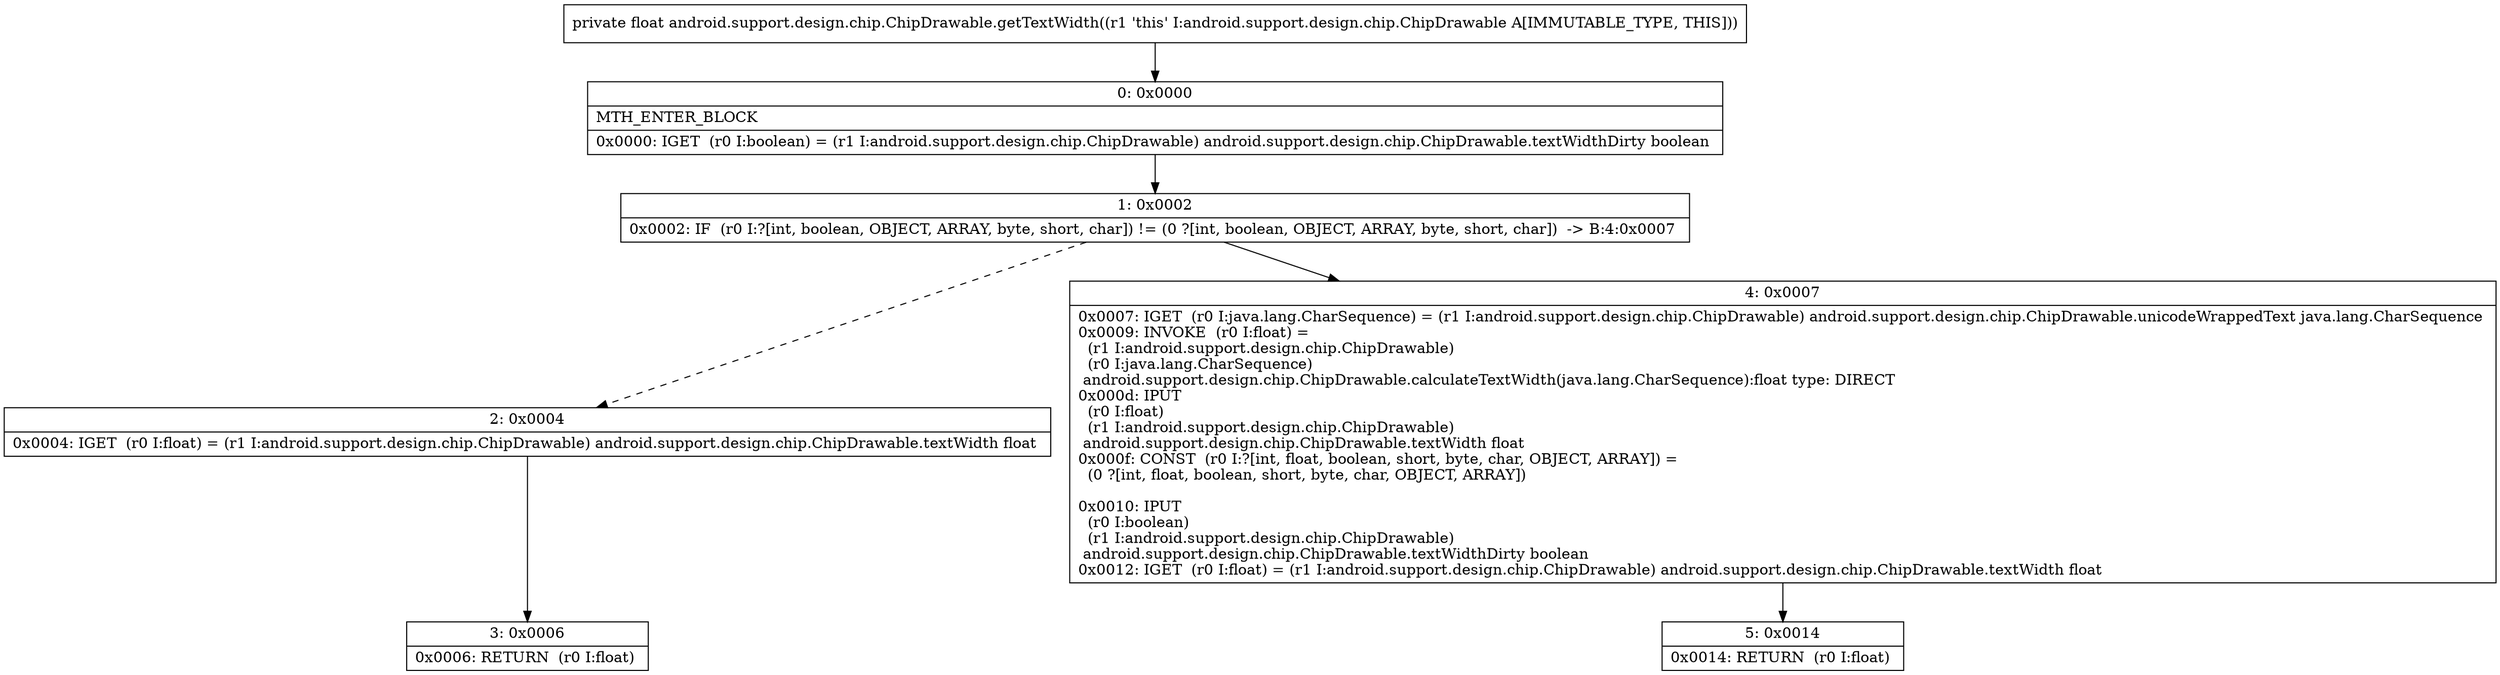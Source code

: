 digraph "CFG forandroid.support.design.chip.ChipDrawable.getTextWidth()F" {
Node_0 [shape=record,label="{0\:\ 0x0000|MTH_ENTER_BLOCK\l|0x0000: IGET  (r0 I:boolean) = (r1 I:android.support.design.chip.ChipDrawable) android.support.design.chip.ChipDrawable.textWidthDirty boolean \l}"];
Node_1 [shape=record,label="{1\:\ 0x0002|0x0002: IF  (r0 I:?[int, boolean, OBJECT, ARRAY, byte, short, char]) != (0 ?[int, boolean, OBJECT, ARRAY, byte, short, char])  \-\> B:4:0x0007 \l}"];
Node_2 [shape=record,label="{2\:\ 0x0004|0x0004: IGET  (r0 I:float) = (r1 I:android.support.design.chip.ChipDrawable) android.support.design.chip.ChipDrawable.textWidth float \l}"];
Node_3 [shape=record,label="{3\:\ 0x0006|0x0006: RETURN  (r0 I:float) \l}"];
Node_4 [shape=record,label="{4\:\ 0x0007|0x0007: IGET  (r0 I:java.lang.CharSequence) = (r1 I:android.support.design.chip.ChipDrawable) android.support.design.chip.ChipDrawable.unicodeWrappedText java.lang.CharSequence \l0x0009: INVOKE  (r0 I:float) = \l  (r1 I:android.support.design.chip.ChipDrawable)\l  (r0 I:java.lang.CharSequence)\l android.support.design.chip.ChipDrawable.calculateTextWidth(java.lang.CharSequence):float type: DIRECT \l0x000d: IPUT  \l  (r0 I:float)\l  (r1 I:android.support.design.chip.ChipDrawable)\l android.support.design.chip.ChipDrawable.textWidth float \l0x000f: CONST  (r0 I:?[int, float, boolean, short, byte, char, OBJECT, ARRAY]) = \l  (0 ?[int, float, boolean, short, byte, char, OBJECT, ARRAY])\l \l0x0010: IPUT  \l  (r0 I:boolean)\l  (r1 I:android.support.design.chip.ChipDrawable)\l android.support.design.chip.ChipDrawable.textWidthDirty boolean \l0x0012: IGET  (r0 I:float) = (r1 I:android.support.design.chip.ChipDrawable) android.support.design.chip.ChipDrawable.textWidth float \l}"];
Node_5 [shape=record,label="{5\:\ 0x0014|0x0014: RETURN  (r0 I:float) \l}"];
MethodNode[shape=record,label="{private float android.support.design.chip.ChipDrawable.getTextWidth((r1 'this' I:android.support.design.chip.ChipDrawable A[IMMUTABLE_TYPE, THIS])) }"];
MethodNode -> Node_0;
Node_0 -> Node_1;
Node_1 -> Node_2[style=dashed];
Node_1 -> Node_4;
Node_2 -> Node_3;
Node_4 -> Node_5;
}

